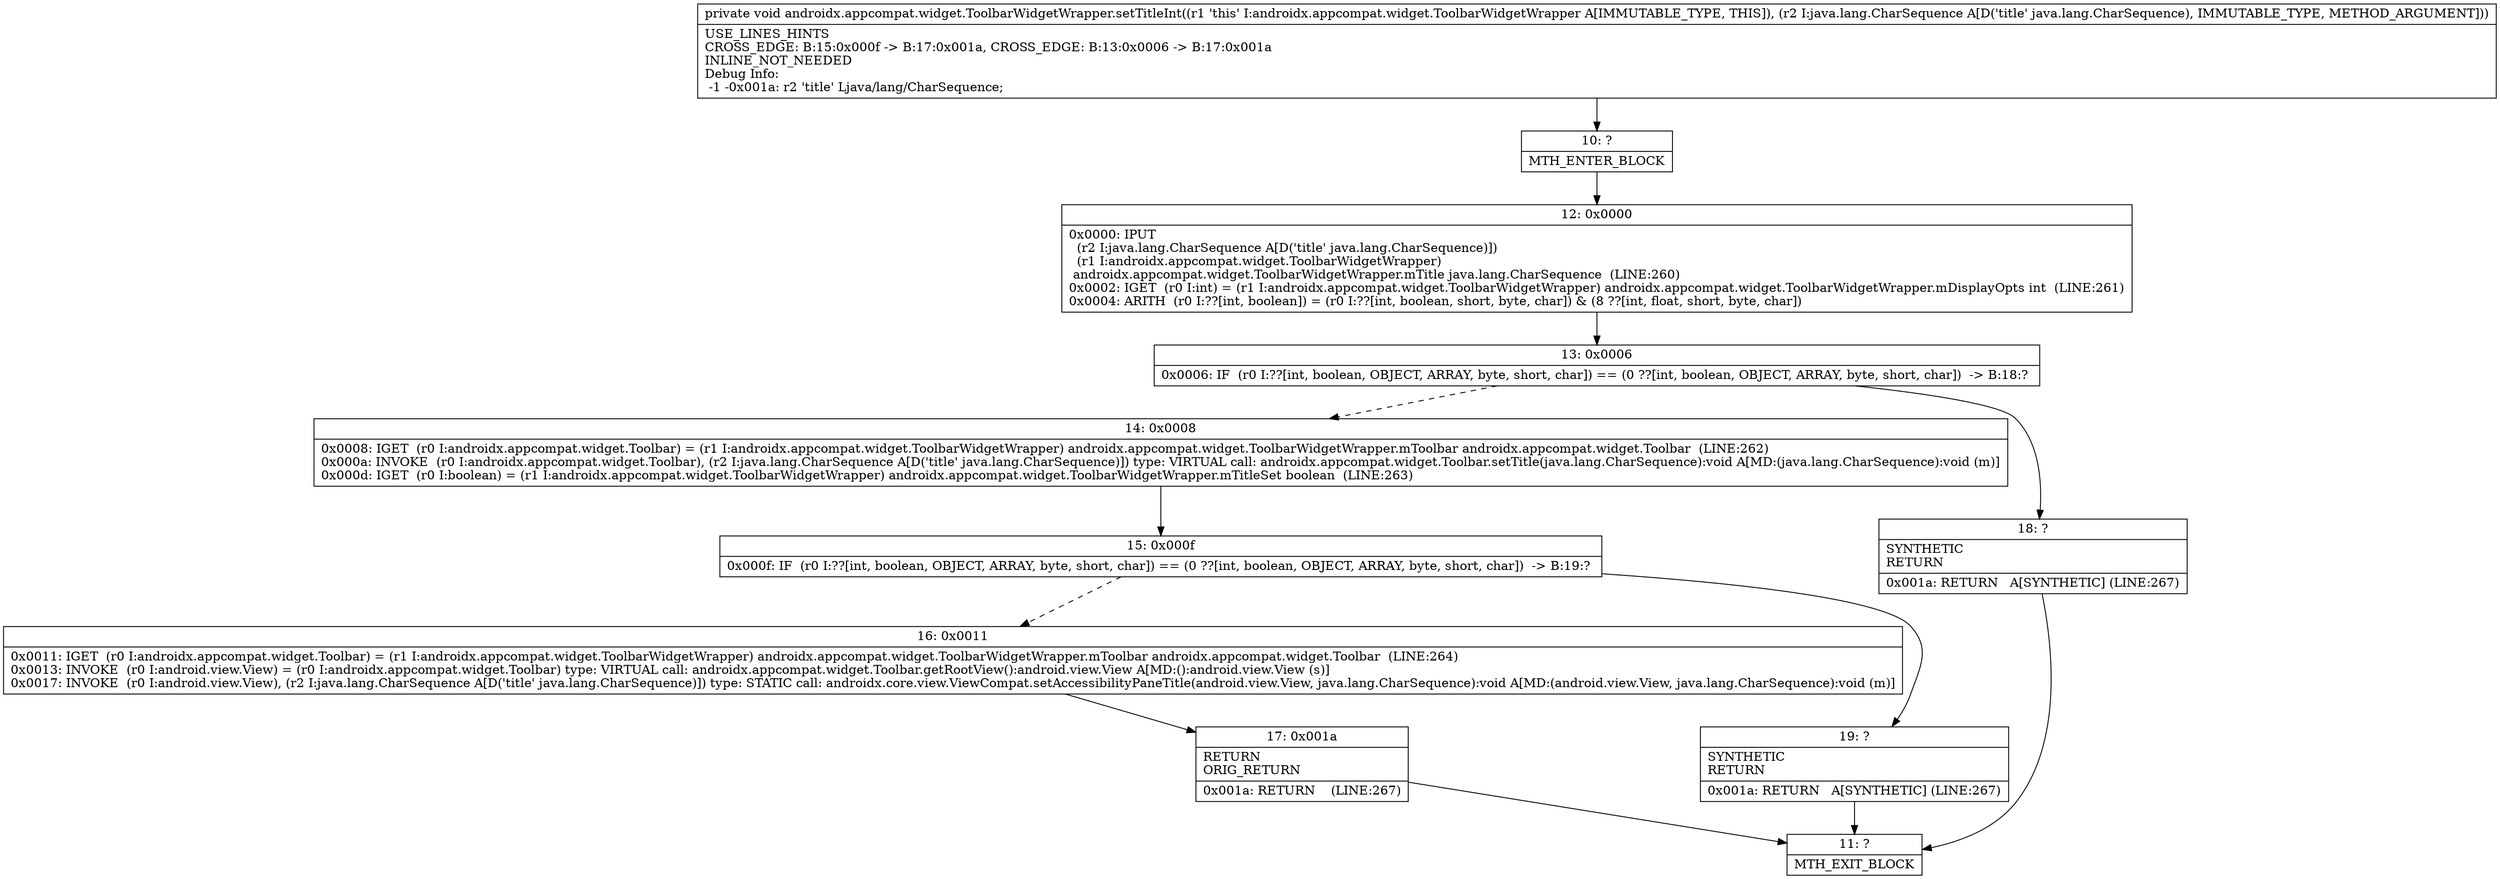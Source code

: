 digraph "CFG forandroidx.appcompat.widget.ToolbarWidgetWrapper.setTitleInt(Ljava\/lang\/CharSequence;)V" {
Node_10 [shape=record,label="{10\:\ ?|MTH_ENTER_BLOCK\l}"];
Node_12 [shape=record,label="{12\:\ 0x0000|0x0000: IPUT  \l  (r2 I:java.lang.CharSequence A[D('title' java.lang.CharSequence)])\l  (r1 I:androidx.appcompat.widget.ToolbarWidgetWrapper)\l androidx.appcompat.widget.ToolbarWidgetWrapper.mTitle java.lang.CharSequence  (LINE:260)\l0x0002: IGET  (r0 I:int) = (r1 I:androidx.appcompat.widget.ToolbarWidgetWrapper) androidx.appcompat.widget.ToolbarWidgetWrapper.mDisplayOpts int  (LINE:261)\l0x0004: ARITH  (r0 I:??[int, boolean]) = (r0 I:??[int, boolean, short, byte, char]) & (8 ??[int, float, short, byte, char]) \l}"];
Node_13 [shape=record,label="{13\:\ 0x0006|0x0006: IF  (r0 I:??[int, boolean, OBJECT, ARRAY, byte, short, char]) == (0 ??[int, boolean, OBJECT, ARRAY, byte, short, char])  \-\> B:18:? \l}"];
Node_14 [shape=record,label="{14\:\ 0x0008|0x0008: IGET  (r0 I:androidx.appcompat.widget.Toolbar) = (r1 I:androidx.appcompat.widget.ToolbarWidgetWrapper) androidx.appcompat.widget.ToolbarWidgetWrapper.mToolbar androidx.appcompat.widget.Toolbar  (LINE:262)\l0x000a: INVOKE  (r0 I:androidx.appcompat.widget.Toolbar), (r2 I:java.lang.CharSequence A[D('title' java.lang.CharSequence)]) type: VIRTUAL call: androidx.appcompat.widget.Toolbar.setTitle(java.lang.CharSequence):void A[MD:(java.lang.CharSequence):void (m)]\l0x000d: IGET  (r0 I:boolean) = (r1 I:androidx.appcompat.widget.ToolbarWidgetWrapper) androidx.appcompat.widget.ToolbarWidgetWrapper.mTitleSet boolean  (LINE:263)\l}"];
Node_15 [shape=record,label="{15\:\ 0x000f|0x000f: IF  (r0 I:??[int, boolean, OBJECT, ARRAY, byte, short, char]) == (0 ??[int, boolean, OBJECT, ARRAY, byte, short, char])  \-\> B:19:? \l}"];
Node_16 [shape=record,label="{16\:\ 0x0011|0x0011: IGET  (r0 I:androidx.appcompat.widget.Toolbar) = (r1 I:androidx.appcompat.widget.ToolbarWidgetWrapper) androidx.appcompat.widget.ToolbarWidgetWrapper.mToolbar androidx.appcompat.widget.Toolbar  (LINE:264)\l0x0013: INVOKE  (r0 I:android.view.View) = (r0 I:androidx.appcompat.widget.Toolbar) type: VIRTUAL call: androidx.appcompat.widget.Toolbar.getRootView():android.view.View A[MD:():android.view.View (s)]\l0x0017: INVOKE  (r0 I:android.view.View), (r2 I:java.lang.CharSequence A[D('title' java.lang.CharSequence)]) type: STATIC call: androidx.core.view.ViewCompat.setAccessibilityPaneTitle(android.view.View, java.lang.CharSequence):void A[MD:(android.view.View, java.lang.CharSequence):void (m)]\l}"];
Node_17 [shape=record,label="{17\:\ 0x001a|RETURN\lORIG_RETURN\l|0x001a: RETURN    (LINE:267)\l}"];
Node_11 [shape=record,label="{11\:\ ?|MTH_EXIT_BLOCK\l}"];
Node_19 [shape=record,label="{19\:\ ?|SYNTHETIC\lRETURN\l|0x001a: RETURN   A[SYNTHETIC] (LINE:267)\l}"];
Node_18 [shape=record,label="{18\:\ ?|SYNTHETIC\lRETURN\l|0x001a: RETURN   A[SYNTHETIC] (LINE:267)\l}"];
MethodNode[shape=record,label="{private void androidx.appcompat.widget.ToolbarWidgetWrapper.setTitleInt((r1 'this' I:androidx.appcompat.widget.ToolbarWidgetWrapper A[IMMUTABLE_TYPE, THIS]), (r2 I:java.lang.CharSequence A[D('title' java.lang.CharSequence), IMMUTABLE_TYPE, METHOD_ARGUMENT]))  | USE_LINES_HINTS\lCROSS_EDGE: B:15:0x000f \-\> B:17:0x001a, CROSS_EDGE: B:13:0x0006 \-\> B:17:0x001a\lINLINE_NOT_NEEDED\lDebug Info:\l  \-1 \-0x001a: r2 'title' Ljava\/lang\/CharSequence;\l}"];
MethodNode -> Node_10;Node_10 -> Node_12;
Node_12 -> Node_13;
Node_13 -> Node_14[style=dashed];
Node_13 -> Node_18;
Node_14 -> Node_15;
Node_15 -> Node_16[style=dashed];
Node_15 -> Node_19;
Node_16 -> Node_17;
Node_17 -> Node_11;
Node_19 -> Node_11;
Node_18 -> Node_11;
}

